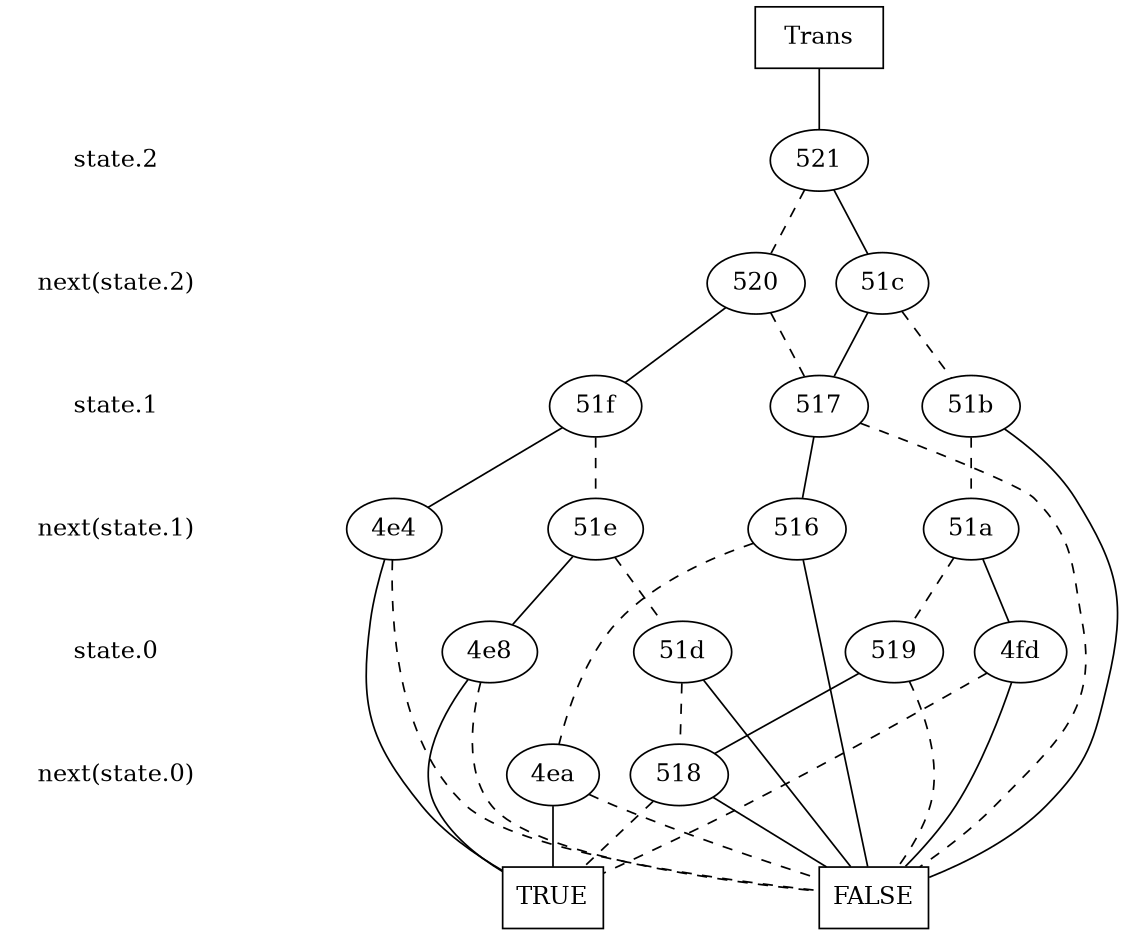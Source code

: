 digraph "DD" {
size = "7.5,10"
center = true;
edge [dir = none];
{ node [shape = plaintext];
  edge [style = invis];
  "CONST NODES" [style = invis];
" state.2 " -> " next(state.2) " -> " state.1 " -> " next(state.1) " -> " state.0 " -> " next(state.0) " -> "CONST NODES"; 
}
{ rank = same; node [shape = box]; edge [style = invis];
"  Trans  "; }
{ rank = same; " state.2 ";
"521";
}
{ rank = same; " next(state.2) ";
"520";
"51c";
}
{ rank = same; " state.1 ";
"517";
"51b";
"51f";
}
{ rank = same; " next(state.1) ";
"4e4";
"516";
"51a";
"51e";
}
{ rank = same; " state.0 ";
"4e8";
"4fd";
"519";
"51d";
}
{ rank = same; " next(state.0) ";
"4ea";
"518";
}
{ rank = same; "CONST NODES";
{ node [shape = box]; "4d3" [label = "TRUE"];
"4d4" [label = "FALSE"];
}
}
"  Trans  " -> "521" [style = solid];
"521" -> "51c";
"521" -> "520" [style = dashed];
"520" -> "51f";
"520" -> "517" [style = dashed];
"51c" -> "517";
"51c" -> "51b" [style = dashed];
"517" -> "516";
"517" -> "4d4" [style = dashed];
"51b" -> "4d4";
"51b" -> "51a" [style = dashed];
"51f" -> "4e4";
"51f" -> "51e" [style = dashed];
"4e4" -> "4d3";
"4e4" -> "4d4" [style = dashed];
"516" -> "4d4";
"516" -> "4ea" [style = dashed];
"51a" -> "4fd";
"51a" -> "519" [style = dashed];
"51e" -> "4e8";
"51e" -> "51d" [style = dashed];
"4e8" -> "4d3";
"4e8" -> "4d4" [style = dashed];
"4fd" -> "4d4";
"4fd" -> "4d3" [style = dashed];
"519" -> "518";
"519" -> "4d4" [style = dashed];
"51d" -> "4d4";
"51d" -> "518" [style = dashed];
"4ea" -> "4d3";
"4ea" -> "4d4" [style = dashed];
"518" -> "4d4";
"518" -> "4d3" [style = dashed];
"4d3" [label = "TRUE"];
"4d4" [label = "FALSE"];
}
